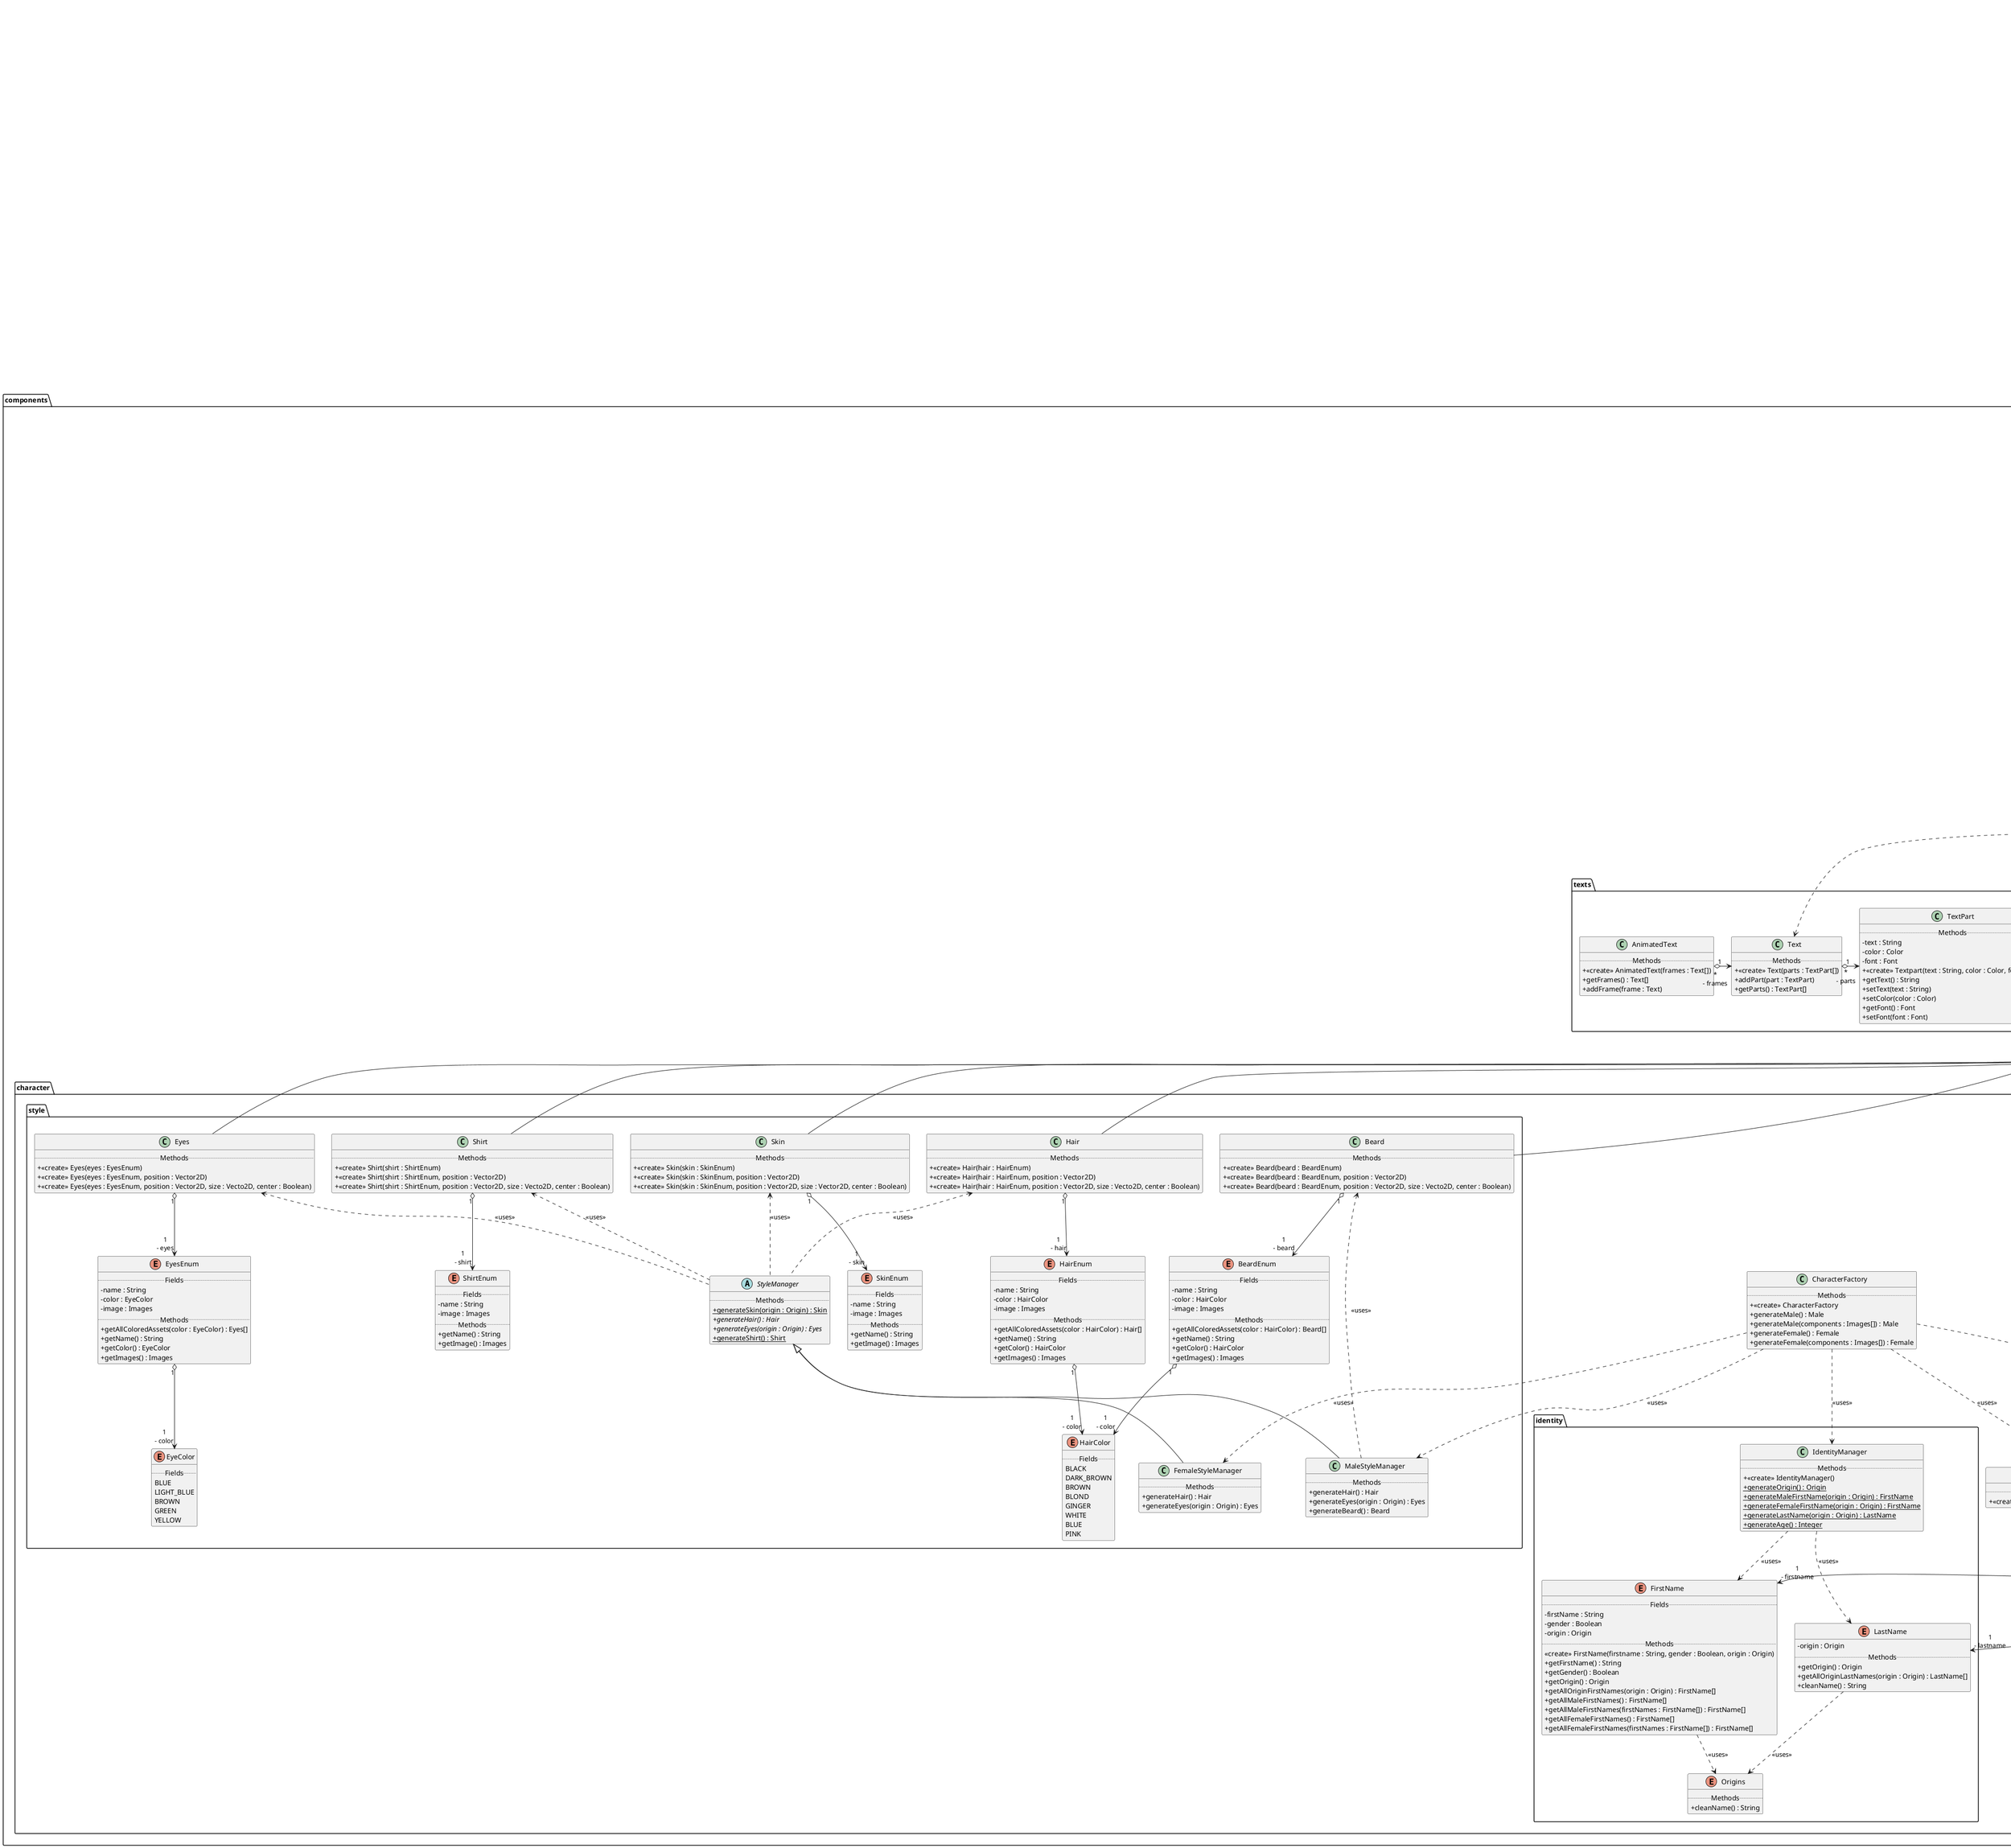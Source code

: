 @startuml
skinparam classAttributeIconSize 0

package components{
    package animated{
        abstract class AnimatedComponent <<abstract>> extends components.classic.GameComponent{
            ..Fields..
            - currentFrame : Integer
            - durationList : Float[]
            - ramainingTime : Float
            - isRunning : Boolean
            ..Methods..
            + <<create>> AnimatedComponent(position : Vector2D, frames : T[], timePerFrame : Float)
            + <<create>> AnimatedComponent(position : Vector2D, frames : T[], timePerFrame : Float[])
            + nextFrame()
            + tick(aps : Integer)
            + getCurrentFrame() : T
            + isRunning() : Boolean
            + pause()
            + resume()
        }
        abstract class AnimatedImageComponent <<abstract>> extends AnimatedComponent{
            ..Methods..
            + <<create>> AnimatedImageComponent(position : Vector2D, secondsPerImage : Float, animation : Animations)
            + nextFrame()
            + render()
        }
        abstract class AnimatedTextComponent <<abstract>> extends AnimatedComponent{
            ..Methods..
            + <<create>> AnimatedTextComponent(position : Vector2D, text : AnimatedText, timePerFrame : Float)
            + <<create>> AnimatedTextComponent(positon : Vector2D, text : AnimatedText, durationList : Float[])
            + render (g : Graphic)
        }
    }
    package classic{
        abstract class GameComponent <<abstract>>{
            ..Fields..
            - frame : T
            - duration : Float
            + isHovered : Boolean
            ..Methods..
            + <<create>> GameComponent(frame : T)
            + <<create>> GameComponent(frame : T, position : Vector2D)
            + <<create>> GameComponent(frame : T, position : Vector2D, size : Vector2D)
            + moveTo(target : Vector2D, duraction : Float)
            + move(tps : Integer)
            + getFrame() : T
            + getPosition() : Vector2D
            + getSize() : Vector2D
            + isHovered() : Boolean
            + setFrame(frame : T)
            + setSize(size : Vector2D)
            + setIsHovered(isHovered : Boolean)
            + isMoving(): Boolean
            + getRemainingDuration() : Float
            + getTraget() : Vector2D
            + render(g : Graphic) {abstract}
            + tick(aps : Integer) {abstract}
            + onClick(buttonMouseButtons) {abstract}
            + onHover() {abstract}
            + onHoverLost() {abstract}
            + onWindowResized(size : Vector2D)
        }
        abstract class ImageComponent <<abstract>> extends GameComponent{
            ..Methods..
            + <<create>> ImageComponent(image : Images)
            + <<create>> ImageComponent(image : Images, position : Vector2D)
            + <<create>> ImageComponent(image : Images, position : Vector2D, size : Vector2D, center : Boolean)
            + resize(size : Vector2D, centerImage : Boolean)
            + resize(size : Vector2D, centerImage : Boolean, centerComponent : Boolean)
            + crop(x : Integer, y : Integer, width : Integer, height : Integer)
            + render(g : Graphic)
        }
        abstract class TextComponent <<abstract>> extends GameComponent{
            ..Methods..
            + <<create>> TextComponent(frame : T)
            + <<create>> TextComponent(frame : T, position : Vector2D)
            + render(g : Graphic)
        }
    }
    package mixed{
        abstract class ComposedComponent <<abstract>> extends components.classic.GameComponent{
            ..Methods..
            + <<create>> ComposedComponent(position : Vector2D, components : GameComponent[])
            + move(tps : Integer)
            + render(g : Graphic)
            + tick(aps : Integer)
            + onClick(button : MouseButtons)
            + onHover()
            + onHoverLost()
            + onWindowResized(size : Vector2D)
        }
    }
    package sample{
        package texts{

        }
        abstract class SampleAnimatedImageComponent <<abstract>> extends components.animated.AnimatedImageComponent{
            ..Methods..
            + <<create>> SampleAnimatedImageComponent(position : Vector2D)
            + onClick(button : MouseButtons)
            + onHover()
            + onHoverLost()
            + onWindowResized(size : vector2D)
        }
        abstract class SampleAnimatedTextComponent <<abstract>> extends components.animated.AnimatedTextComponent{
            ..Methods..
            + <<create>> SampleAnimatedTextComponent(position : Vector2D)
            + onClick(button : MouseButtons)
            + onHover()
            + onHoverLost()
            + onWindowResized(size : vector2D)
        }
        abstract class SampleBackgroundComponent <<abstract>> extends components.classic.ImageComponent{
            ..Methods..
            + <<create>> SampleBackgroundComponent()
            + tick(aps : Integer)
            + onClick(button : MouseButtons)
            + onHoer()
            + onHover()
            + onHoverLost()
            + onWindowResized(size Vector2D)
        }
        abstract class SampleImageComponent <<abstract>> extends components.classic.ImageComponent{
            ..Methods..
            + <<create>> SampleImageComponent(position : Vector2D, size : Vector2D)
            + tick(aps : Integer)
            + onClick(button : MouseButtons)
            + onHoer()
            + onHover()
            + onHoverLost()
            + onWindowResized(size Vector2D)
        }
        abstract class SampleTextComponent <<abstract>> extends components.classic.TextComponent{
            ..Methods..
            + <<create>> SampleTextComponent(position : Vector2D)
            + tick(aps : Integer)
            + onClick(button : MouseButtons)
            + onHoer()
            + onHover()
            + onHoverLost()
            + onWindowResized(size Vector2D)
        }
    }
    package texts{
        class AnimatedText {
            ..Methods..
            + <<create>> AnimatedText(frames : Text[])
            + getFrames() : Text[]
            + addFrame(frame : Text)
        }
        class Text{
            ..Methods..
            + <<create>> Text(parts : TextPart[])
            + addPart(part : TextPart)
            + getParts() : TextPart[]
        }
        class TextPart{
            ..Methods..
            - text : String
            - color : Color
            - font : Font
            + <<create>> Textpart(text : String, color : Color, font : Font)
            + getText() : String
            + setText(text : String)
            + setColor(color : Color)
            + getFont() : Font
            + setFont(font : Font)
        }
    }
    package character{
        package style{
            enum HairColor{
                ..Fields..
                BLACK
                DARK_BROWN
                BROWN
                BLOND
                GINGER
                WHITE
                BLUE
                PINK
            }
            enum EyeColor{
                ..Fields..
                BLUE
                LIGHT_BLUE
                BROWN
                GREEN
                YELLOW
            }
            class Beard extends components.classic.ImageComponent{
                ..Methods..
                + <<create>> Beard(beard : BeardEnum)
                + <<create>> Beard(beard : BeardEnum, position : Vector2D)
                + <<create>> Beard(beard : BeardEnum, position : Vector2D, size : Vecto2D, center : Boolean)
            }
            enum BeardEnum{
                ..Fields..
                - name : String
                - color : HairColor
                - image : Images
                ..Methods..
                + getAllColoredAssets(color : HairColor) : Beard[]
                + getName() : String
                + getColor() : HairColor
                + getImages() : Images
            }
            class Eyes extends components.classic.ImageComponent{
                ..Methods..
                + <<create>> Eyes(eyes : EyesEnum)
                + <<create>> Eyes(eyes : EyesEnum, position : Vector2D)
                + <<create>> Eyes(eyes : EyesEnum, position : Vector2D, size : Vecto2D, center : Boolean)
            }
            enum EyesEnum{
                ..Fields..
                - name : String
                - color : EyeColor
                - image : Images
                ..Methods..
                + getAllColoredAssets(color : EyeColor) : Eyes[]
                + getName() : String
                + getColor() : EyeColor
                + getImages() : Images
            }
            class Hair extends components.classic.ImageComponent{
                ..Methods..
                + <<create>> Hair(hair : HairEnum)
                + <<create>> Hair(hair : HairEnum, position : Vector2D)
                + <<create>> Hair(hair : HairEnum, position : Vector2D, size : Vecto2D, center : Boolean)
            }
            enum HairEnum{
                ..Fields..
                - name : String
                - color : HairColor
                - image : Images
                ..Methods..
                + getAllColoredAssets(color : HairColor) : Hair[]
                + getName() : String
                + getColor() : HairColor
                + getImages() : Images
            }
            class Shirt extends components.classic.ImageComponent{
                ..Methods..
                + <<create>> Shirt(shirt : ShirtEnum)
                + <<create>> Shirt(shirt : ShirtEnum, position : Vector2D)
                + <<create>> Shirt(shirt : ShirtEnum, position : Vector2D, size : Vecto2D, center : Boolean)
            }
            enum ShirtEnum{
                ..Fields..
                - name : String
                - image : Images
                ..Methods..
                + getName() : String
                + getImage() : Images
            }
            class Skin extends components.classic.ImageComponent{
                ..Methods..
                + <<create>> Skin(skin : SkinEnum)
                + <<create>> Skin(skin : SkinEnum, position : Vector2D)
                + <<create>> Skin(skin : SkinEnum, position : Vector2D, size : Vector2D, center : Boolean)
            }
            enum SkinEnum{
                ..Fields..
                - name : String
                - image : Images
                ..Methods..
                + getName() : String
                + getImage() : Images
            }
            abstract class StyleManager{
                ..Methods..
                + generateSkin(origin : Origin) : Skin {static}
                + generateHair() : Hair {abstract}
                + generateEyes(origin : Origin) : Eyes {abstract}
                + generateShirt() : Shirt {static}
            }
            class FemaleStyleManager extends StyleManager{
                ..Methods..
                + generateHair() : Hair
                + generateEyes(origin : Origin) : Eyes
            }
            class MaleStyleManager extends StyleManager{
                ..Methods..
                + generateHair() : Hair
                + generateEyes(origin : Origin) : Eyes
                + generateBeard() : Beard
            }
        }

        package identity{
            class IdentityManager{
                ..Methods..
                + <<create>> IdentityManager()
                + generateOrigin() : Origin {static}
                + generateMaleFirstName(origin : Origin) : FirstName {static}
                + generateFemaleFirstName(origin : Origin) : FirstName {static}
                + generateLastName(origin : Origin) : LastName {static}
                + generateAge() : Integer {static}
            }
            enum FirstName{
                ..Fields..
                - firstName : String
                - gender : Boolean
                - origin : Origin
                ..Methods..
                <<create>> FirstName(firstname : String, gender : Boolean, origin : Origin)
                + getFirstName() : String
                + getGender() : Boolean
                + getOrigin() : Origin
                + getAllOriginFirstNames(origin : Origin) : FirstName[]
                + getAllMaleFirstNames() : FirstName[]
                + getAllMaleFirstNames(firstNames : FirstName[]) : FirstName[]
                + getAllFemaleFirstNames() : FirstName[]
                + getAllFemaleFirstNames(firstNames : FirstName[]) : FirstName[]
            }
            enum LastName{
                - origin : Origin
                ..Methods..
                + getOrigin() : Origin
                + getAllOriginLastNames(origin : Origin) : LastName[]
                + cleanName() : String
            }
            enum Origins{
                ..Methods..
                + cleanName() : String
            }
        }

        class CharacterFactory{
            ..Methods..
            + <<create>> CharacterFactory
            + generateMale() : Male
            + generateMale(components : Images[]) : Male
            + generateFemale() : Female
            + generateFemale(components : Images[]) : Female
        }
        abstract class Character extends components.mixed.ComposedComponent{
            ..Fields..
            - skin : Skin
            - hair : Hair
            - eyes : Eyes
            - shirt : Shirt
            ..Methods..
            + <<create>> Character(position : Vector2D, components : GameComponent[])
            + getFirstName() : FirstName
            + getLastName() : LastName
            + getSkin() : Skin
            + getHair() : Hair
            + getEyes() : Eyes
            + getShirt() : Shirt
        }
        class Male extends Character{
            ..Fields..
            - beard : ImageComponent
            ..Methods..
            + <<create>> Male(position : Vector2D, components : GameComponent[])
            + getBeard() : Beard
        }
        class Female extends Character{
            ..Methods..
            + <<create>> Female(position : Vector2D, components : GameComponent[])
        }
    }
}

package game{
    package enums{
        enum MouseButtons <<enum>>{
            ..Fields..
            LEFT
            MIDDLE
            RIGHT
            - value : Integer
            ..Methods..
            <<create>> MouseButtons(value : Integer)
            + getValue() : Integer
            + from(value : Integer) : MouseButtons {static}
        }
    }
    class GameEngine{
        ..Fields..
        - devMode : Boolean
        - componentsLock : ReentrantLock
        ..Methods..
        + <<create>> GameEngine(devMode : Boolean)
        - intScene()
        + safeListOperation(operation : GameComponent[])
        + isDevMode() : Boolean
    }
    class GameWindow{
        ..Methods..
        + <<create>> GameWindow()
    }
    class GraphicEngine{
        ..Fields..
        + font : Font {static}
        - resizeTimer : Timer
        ..Methods..
        + <<create>> GraphicEngine(gameEngine : GameEngine)
        - resize()
        - onClick(e : MouseEvent)
        - tick()
        - getReversedComponentsList() : GameComponent[]
        - triggerHover(mouseVector : Vector2D, component : GameComponent, hoverFound : Boolean) : Boolean
        # paintComponent(g : Graphic)
        - drawComponents(g : Graphic)
    }
}

package ressources{
    package images{
        enum Animations <<enum>>{
            ..Fields..
            - path : String
            - frameCount : Integer
            - images : BufferedImages[]
            ..Methods..
            <<create>> Animations(path : String, frameCount : Integer)
            - loadImages()
            + getCopy() : BufferedImage[]
        }
        enum Images <<enum>>{
            ..Fields..
            - path : String
            - sizeCache : Boolean
            - image : BufferedImage
            - sizeCachemap : Vector2D[], BufferedImage[]
            ..Methods..
            <<create>> Images(path : String, sizeCache : Boolean)
            - loadImages()
            + getCopy() : BufferedImage
            + getCopy(size : Vector2D, center : Boolean) : BufferedImage
            - deepCopy(bi : BufferedImage) : BufferedImage {static}
            + resize(image : BufferedImage, size : Vector2D, center : Boolean) : BufferedImage {static}
        }
    }
    package sounds{
         enum Sounds <<enum>>{
            ..Fields..
            - path : String
            - clip : Clip
            - lineListener : LineListener
            ..Methods..
            <<create>> Sound(path : String)
            - loadSound()
            + play()
            + playBackground()
            + stop()
            + setVolume(volume : Float)
            + restart()
         }
    }
}

package tools{
    class LogFormatter{
        ..Fields..
        - dateFormat : SimpleDateFormat
        ..Methods..
        + format(record : LogRecord) : String
    }
    class Runner{
        ..Fields..
        - name : String
        - action : Runnable
        - aps : Double
        - stability : boolean
        - running : Boolean
        - paused : Boolean
        - passedActions : Integer
        - apsQueue : Long[]
        - queueLock : ReentrantLock
        ..Methods..
        + <<create>> Runner(name : String, action : Runnable)
        + <<create>> Runner(name : String, action : Runnable, aps : Integer, stabilized : Boolean)
        + run()
        - computerAverage() : Double
        + setPaused(paused : Boolean)
        + stopRunner()
        + setAps(aps : Integer)
        + isRunning() : Boolean
        + getPassedActions() : Integer
        + getCurrentAps() : Integer
        + getAps() : Integer
    }
    class STimer{
        ..Fields..
        - timers : Long[], Long[] {static}
        - lastId : Long {static}
        ..Methods..
        + start() : Long {static}
        + stop(id : Long) : Long {static}
    }
    class Vector2D{
        ..Fields..
        + x : Double
        + y : Double
        ..Methods..
        + <<create>> Vector2D()
        + <<create>> Vector2D(x : Double, y : Double)
        + <<create>> Vector2D(v : Vector2D)
        + set(v : Vector2D)
        + setZero()
        + getComponents() : Double[]
        + getLength() : Double
        + getLengthSq() : Double
        + distanceSq(v : Vector2D) : Double
        + distance(v : vector2D) : Double
        + getAngle()  : Double
        + getNormalized() : Vector2D
        + normalize(v : Vector2D) : Vector2D {static}
        + toCartesian(magnitude : Double, angle : Double) {static}
        + getAdded(v : Vector2D) : Vector2D
        + add(v1 : Vector2D, v2 : Vector2D) : Vector2D {static}
        + getSubstracted(v : Vector2D) : Vector2D
        + substract(v1 : Vector2D, v2 : Vector2D) : Vector2D {static}
        + getMultiplied(v : Vector2D) : Vector2D
        + multiply(v1 : Vector2D, v2 : Vector2D) : Vector2D {static}
        + getDivided(v : Vector2D) : Vector2D
        + divide(v1 : Vector2D, v2 : Vector2D) : Vector2D {static}
        + getperp() : vector2D
        + dot(v1 : Vector2D, v2 : Vector2D) : Double {static}
        + cross(v1 : Vector2D, v2 : Vector2D) : Double {static}
        + project(v1 : Vector2D, v2 : Vector2D) : Double {static}
        + getProjectedVector(v1 : Vector2D, v2 : Vector2D) : Vector2D {static}
        + rotateBy(angle : Double)
        + getRotatedBy(angle : Double) : vector2D
        + rotateTo(angle : Double)
        + getRotatedTo(angle : Double) : vector2D
        + reverse()
        + getReversed() : Vector2D
        + isBetween(target : Vector2D, v1 : Vector2D, v2 : Vector2D) : Boolean {static}
        + getToPositive() : vector2D
        + toPositive(v : vector2D) : Vector2D {static}
        + getToNegative() : vector2D
        + toNegative(v : vector2D) : Vector2D {static}
        + clone() : Vector2D
        + equals(obj : Object) : Boolean
        + hashCode() : Integer
        + toString() : String
    }
}

class Main{
    ..Fields..
    - logger : Logger {static}
    ..Methods..
    + main(args : String[]) {static}
    - setupLogger(devMode : Boolean) {static}
    + getLogger() : Logger {static}
    + getGameEngine() : GameEngine {static}
}

'Utilisations de la class Vector2D
tools.Vector2D <.. components.animated.AnimatedComponent : <<uses>>
tools.Vector2D <.. components.animated.AnimatedImageComponent : <<uses>>
tools.Vector2D <.. components.animated.AnimatedTextComponent : <<uses>>
tools.Vector2D <.. components.classic.ImageComponent : <<uses>>
tools.Vector2D <.. components.mixed.ComposedComponent : <<uses>>
tools.Vector2D <.. components.sample.SampleImageComponent : <<uses>>
tools.Vector2D <.. components.sample.SampleTextComponent : <<uses>>
tools.Vector2D <.. ressources.images.Images : <<uses>>


components.classic.GameComponent "1" o-> "1\n- position" tools.Vector2D
components.classic.GameComponent "1" o-> "1\n- size" tools.Vector2D
components.classic.GameComponent "1" o-> "1\n- target" tools.Vector2D
components.classic.GameComponent ..> game.enums.MouseButtons : <<uses>>

components.classic.ImageComponent "1" o-> "1\n imageType" ressources.images.Images

components.classic.TextComponent .> components.texts.Text : <<uses>>

components.texts.AnimatedText "1" o-> "*\n- frames" Text

components.texts.Text "1" o-> "*\n- parts" TextPart

game.GameEngine "1" o--> "*\n- components" components.classic.GameComponent

game.GraphicEngine "1" o--> "1\n- gameEngine" tools.Runner
game.GraphicEngine "1" o--> "1\n- fpsRunner" tools.Runner

Main "1" *--> "1\n- gameEngine" game.GameEngine

components.character.CharacterFactory .> components.character.Male : <<uses>>
components.character.CharacterFactory .> components.character.Female : <<uses>>
components.character.CharacterFactory ..> components.character.style.MaleStyleManager : <<uses>>
components.character.CharacterFactory ..> components.character.style.FemaleStyleManager : <<uses>>

components.character.style.Skin <.. components.character.style.StyleManager : <<uses>>
components.character.style.Eyes <.. components.character.style.StyleManager : <<uses>>
components.character.style.Hair <.. components.character.style.StyleManager : <<uses>>
components.character.style.Shirt <.. components.character.style.StyleManager : <<uses>>
components.character.style.Beard <.. components.character.style.MaleStyleManager : <<uses>>

components.character.style.HairEnum "1" o--> "1\n- color" components.character.style.HairColor
components.character.style.BeardEnum "1" o--> "1\n- color" components.character.style.HairColor
components.character.style.EyesEnum "1" o--> "1\n- color" components.character.style.EyeColor

components.character.style.Skin "1" o--> "1\n- skin" components.character.style.SkinEnum
components.character.style.Eyes "1" o--> "1\n- eyes" components.character.style.EyesEnum
components.character.style.Hair "1" o--> "1\n- hair" components.character.style.HairEnum
components.character.style.Shirt "1" o--> "1\n- shirt" components.character.style.ShirtEnum
components.character.style.Beard "1" o--> "1\n- beard" components.character.style.BeardEnum

components.character.identity.IdentityManager ..> components.character.identity.FirstName : <<uses>>
components.character.identity.IdentityManager ..> components.character.identity.LastName : <<uses>>
components.character.identity.LastName ..> components.character.identity.Origins : <<uses>>
components.character.identity.FirstName ..> components.character.identity.Origins : <<uses>>

components.character.Character "1" o---> "1\n- firstname" components.character.identity.FirstName
components.character.Character "1" o---> "1\n- lastname" components.character.identity.LastName
components.character.CharacterFactory ..> components.character.identity.IdentityManager : <<uses>>

@enduml